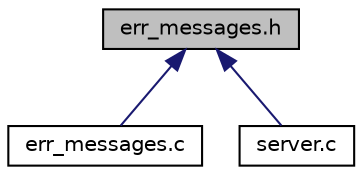 digraph "err_messages.h"
{
 // LATEX_PDF_SIZE
  edge [fontname="Helvetica",fontsize="10",labelfontname="Helvetica",labelfontsize="10"];
  node [fontname="Helvetica",fontsize="10",shape=record];
  Node1 [label="err_messages.h",height=0.2,width=0.4,color="black", fillcolor="grey75", style="filled", fontcolor="black",tooltip=" "];
  Node1 -> Node2 [dir="back",color="midnightblue",fontsize="10",style="solid"];
  Node2 [label="err_messages.c",height=0.2,width=0.4,color="black", fillcolor="white", style="filled",URL="$err__messages_8c.html",tooltip=" "];
  Node1 -> Node3 [dir="back",color="midnightblue",fontsize="10",style="solid"];
  Node3 [label="server.c",height=0.2,width=0.4,color="black", fillcolor="white", style="filled",URL="$server_8c.html",tooltip=" "];
}
